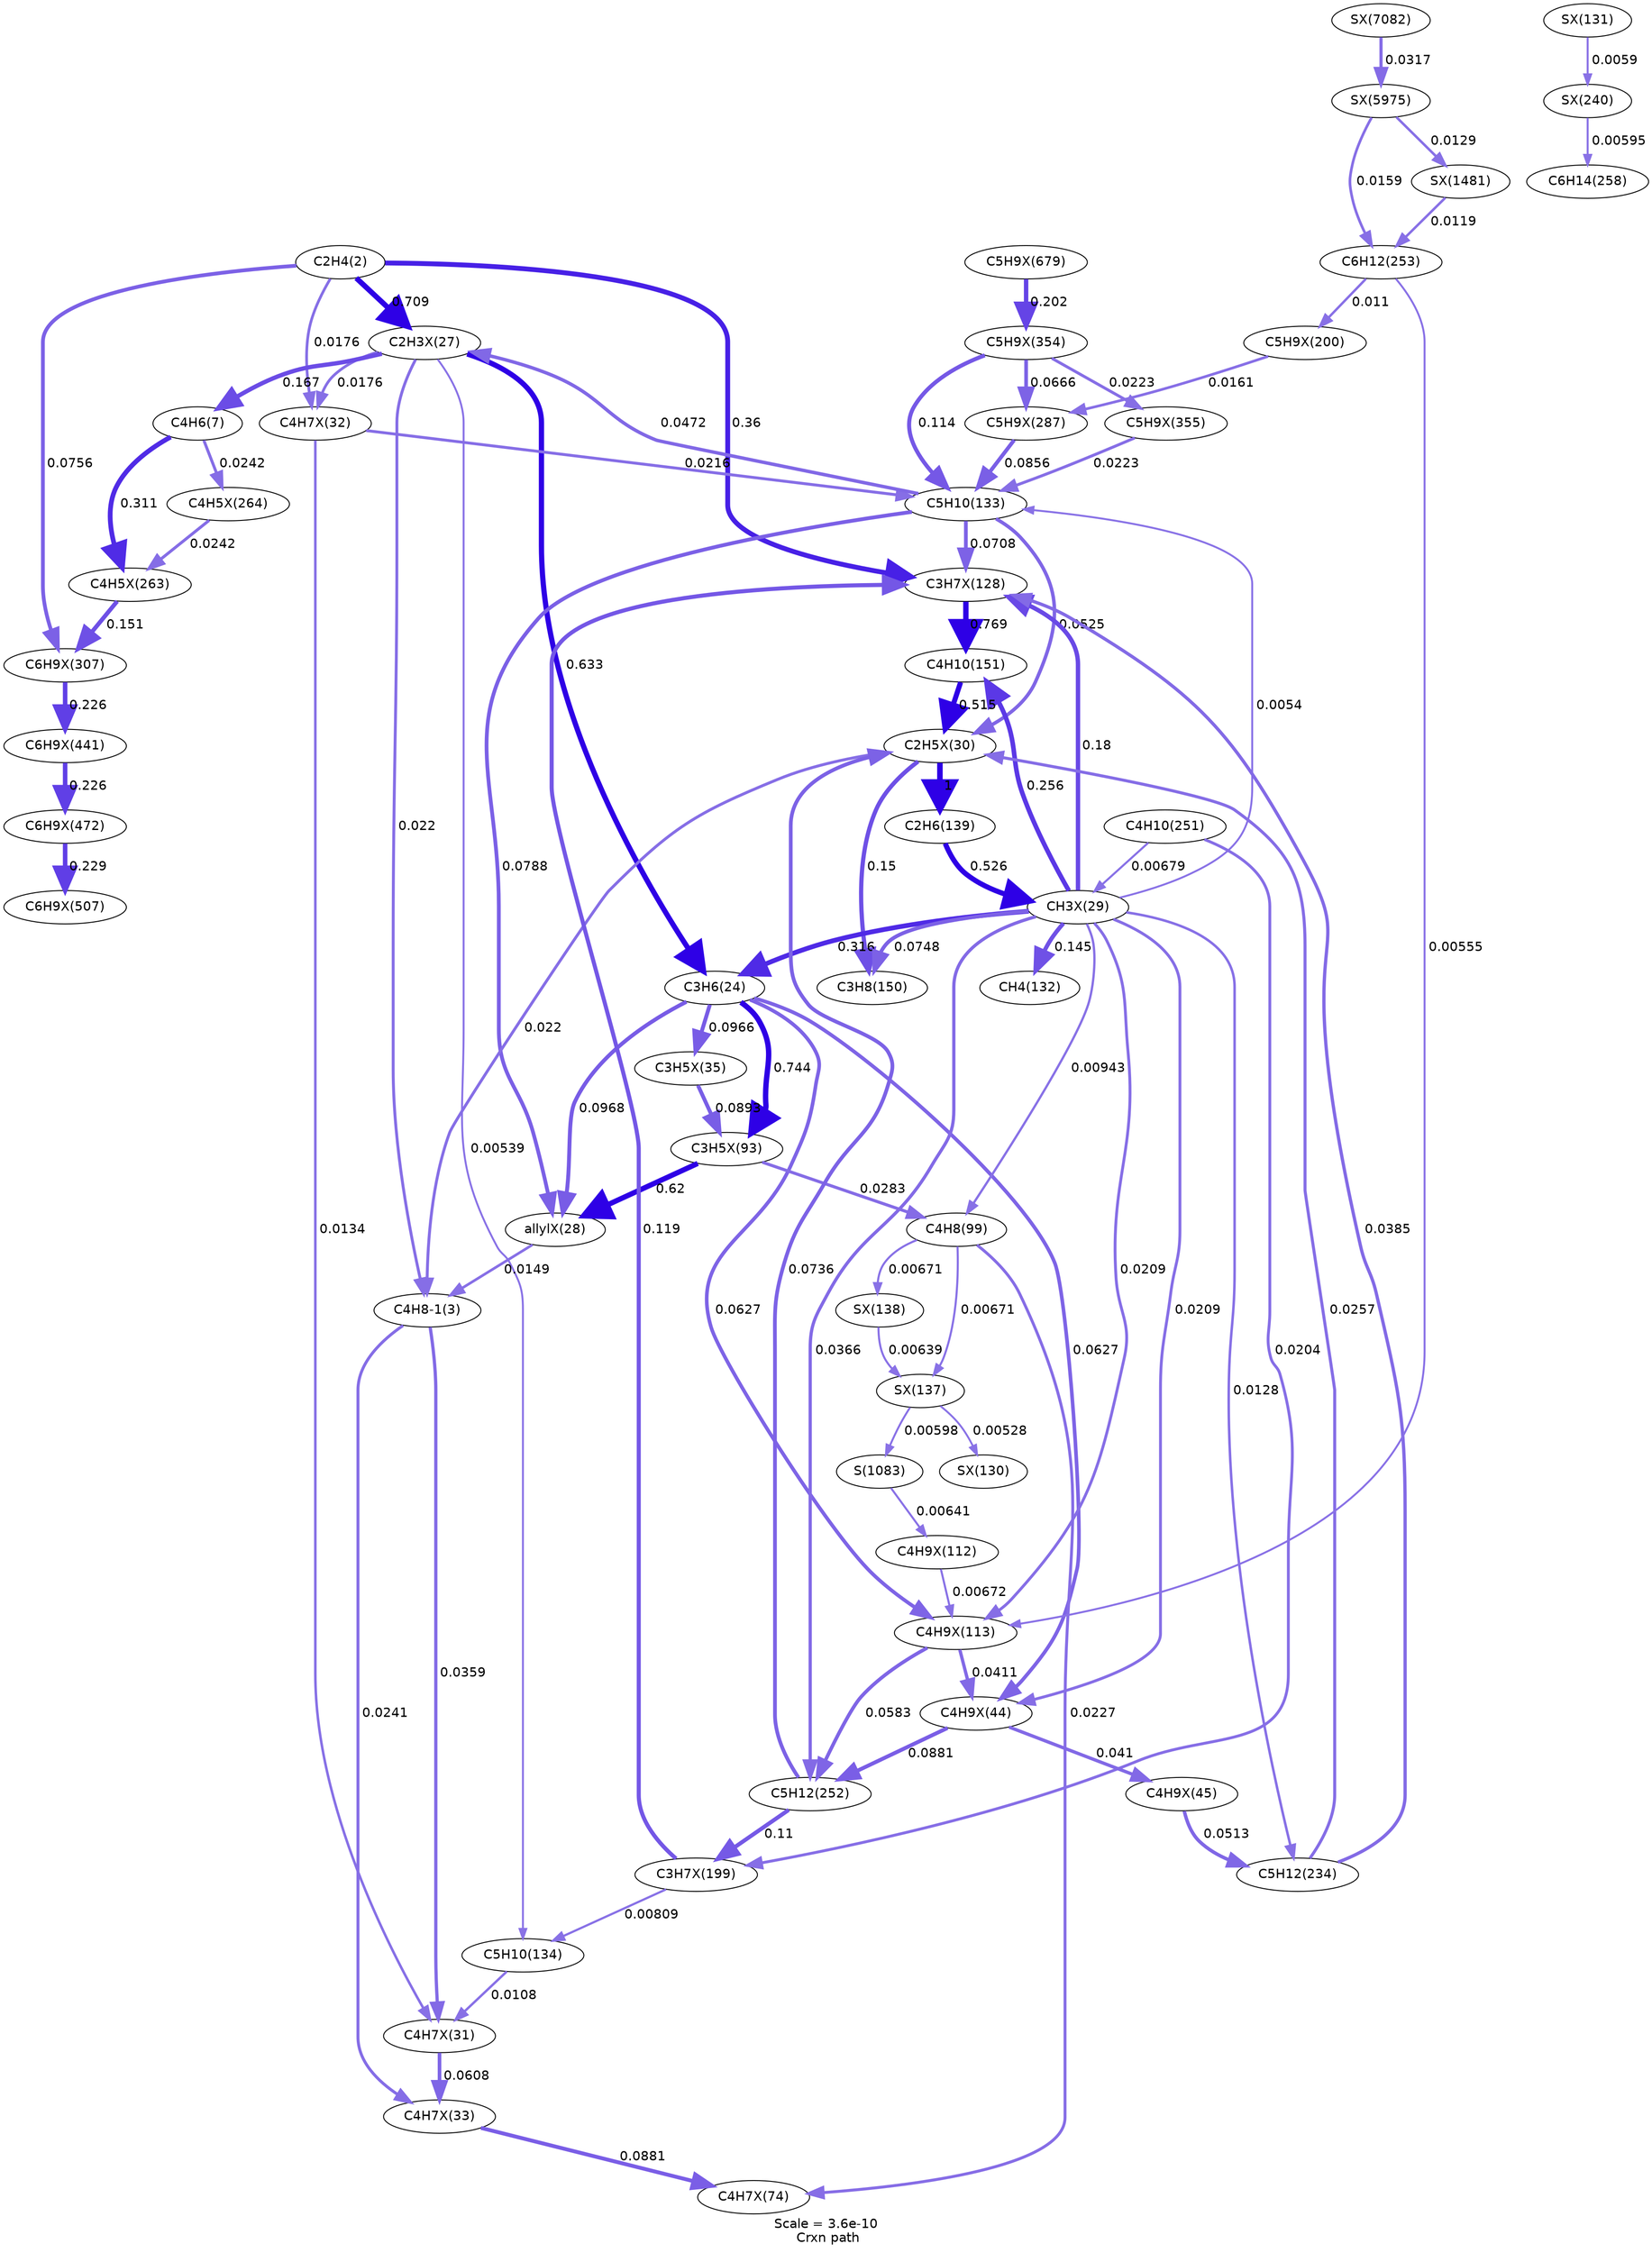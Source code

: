 digraph reaction_paths {
center=1;
s5 -> s108[fontname="Helvetica", style="setlinewidth(5.74)", arrowsize=2.87, color="0.7, 1.21, 0.9"
, label=" 0.709"];
s5 -> s113[fontname="Helvetica", style="setlinewidth(2.95)", arrowsize=1.47, color="0.7, 0.518, 0.9"
, label=" 0.0176"];
s5 -> s128[fontname="Helvetica", style="setlinewidth(5.23)", arrowsize=2.61, color="0.7, 0.86, 0.9"
, label=" 0.36"];
s5 -> s163[fontname="Helvetica", style="setlinewidth(4.05)", arrowsize=2.03, color="0.7, 0.576, 0.9"
, label=" 0.0756"];
s108 -> s6[fontname="Helvetica", style="setlinewidth(3.12)", arrowsize=1.56, color="0.7, 0.522, 0.9"
, label=" 0.022"];
s108 -> s113[fontname="Helvetica", style="setlinewidth(2.95)", arrowsize=1.47, color="0.7, 0.518, 0.9"
, label=" 0.0176"];
s108 -> s9[fontname="Helvetica", style="setlinewidth(5.65)", arrowsize=2.83, color="0.7, 1.13, 0.9"
, label=" 0.633"];
s108 -> s8[fontname="Helvetica", style="setlinewidth(4.65)", arrowsize=2.33, color="0.7, 0.667, 0.9"
, label=" 0.167"];
s13 -> s108[fontname="Helvetica", style="setlinewidth(3.7)", arrowsize=1.85, color="0.7, 0.547, 0.9"
, label=" 0.0472"];
s108 -> s14[fontname="Helvetica", style="setlinewidth(2.06)", arrowsize=1.03, color="0.7, 0.505, 0.9"
, label=" 0.00539"];
s6 -> s112[fontname="Helvetica", style="setlinewidth(3.49)", arrowsize=1.74, color="0.7, 0.536, 0.9"
, label=" 0.0359"];
s6 -> s114[fontname="Helvetica", style="setlinewidth(3.19)", arrowsize=1.59, color="0.7, 0.524, 0.9"
, label=" 0.0241"];
s111 -> s6[fontname="Helvetica", style="setlinewidth(3.12)", arrowsize=1.56, color="0.7, 0.522, 0.9"
, label=" 0.022"];
s109 -> s6[fontname="Helvetica", style="setlinewidth(2.83)", arrowsize=1.41, color="0.7, 0.515, 0.9"
, label=" 0.0149"];
s113 -> s112[fontname="Helvetica", style="setlinewidth(2.74)", arrowsize=1.37, color="0.7, 0.513, 0.9"
, label=" 0.0134"];
s113 -> s13[fontname="Helvetica", style="setlinewidth(3.1)", arrowsize=1.55, color="0.7, 0.522, 0.9"
, label=" 0.0216"];
s112 -> s114[fontname="Helvetica", style="setlinewidth(3.89)", arrowsize=1.94, color="0.7, 0.561, 0.9"
, label=" 0.0608"];
s14 -> s112[fontname="Helvetica", style="setlinewidth(2.58)", arrowsize=1.29, color="0.7, 0.511, 0.9"
, label=" 0.0108"];
s114 -> s123[fontname="Helvetica", style="setlinewidth(4.17)", arrowsize=2.08, color="0.7, 0.588, 0.9"
, label=" 0.0881"];
s11 -> s123[fontname="Helvetica", style="setlinewidth(3.14)", arrowsize=1.57, color="0.7, 0.523, 0.9"
, label=" 0.0227"];
s110 -> s11[fontname="Helvetica", style="setlinewidth(2.48)", arrowsize=1.24, color="0.7, 0.509, 0.9"
, label=" 0.00943"];
s124 -> s11[fontname="Helvetica", style="setlinewidth(3.31)", arrowsize=1.65, color="0.7, 0.528, 0.9"
, label=" 0.0283"];
s11 -> s132[fontname="Helvetica", style="setlinewidth(2.22)", arrowsize=1.11, color="0.7, 0.507, 0.9"
, label=" 0.00671"];
s11 -> s133[fontname="Helvetica", style="setlinewidth(2.22)", arrowsize=1.11, color="0.7, 0.507, 0.9"
, label=" 0.00671"];
s111 -> s15[fontname="Helvetica", style="setlinewidth(6)", arrowsize=3, color="0.7, 1.5, 0.9"
, label=" 1"];
s111 -> s17[fontname="Helvetica", style="setlinewidth(4.57)", arrowsize=2.28, color="0.7, 0.65, 0.9"
, label=" 0.15"];
s18 -> s111[fontname="Helvetica", style="setlinewidth(5.5)", arrowsize=2.75, color="0.7, 1.02, 0.9"
, label=" 0.515"];
s13 -> s111[fontname="Helvetica", style="setlinewidth(3.78)", arrowsize=1.89, color="0.7, 0.553, 0.9"
, label=" 0.0525"];
s20 -> s111[fontname="Helvetica", style="setlinewidth(3.24)", arrowsize=1.62, color="0.7, 0.526, 0.9"
, label=" 0.0257"];
s24 -> s111[fontname="Helvetica", style="setlinewidth(4.03)", arrowsize=2.01, color="0.7, 0.574, 0.9"
, label=" 0.0736"];
s15 -> s110[fontname="Helvetica", style="setlinewidth(5.52)", arrowsize=2.76, color="0.7, 1.03, 0.9"
, label=" 0.526"];
s110 -> s9[fontname="Helvetica", style="setlinewidth(5.13)", arrowsize=2.57, color="0.7, 0.816, 0.9"
, label=" 0.316"];
s110 -> s12[fontname="Helvetica", style="setlinewidth(4.54)", arrowsize=2.27, color="0.7, 0.645, 0.9"
, label=" 0.145"];
s110 -> s128[fontname="Helvetica", style="setlinewidth(4.71)", arrowsize=2.35, color="0.7, 0.68, 0.9"
, label=" 0.18"];
s110 -> s17[fontname="Helvetica", style="setlinewidth(4.04)", arrowsize=2.02, color="0.7, 0.575, 0.9"
, label=" 0.0748"];
s23 -> s110[fontname="Helvetica", style="setlinewidth(2.23)", arrowsize=1.12, color="0.7, 0.507, 0.9"
, label=" 0.00679"];
s110 -> s18[fontname="Helvetica", style="setlinewidth(4.97)", arrowsize=2.49, color="0.7, 0.756, 0.9"
, label=" 0.256"];
s110 -> s13[fontname="Helvetica", style="setlinewidth(2.06)", arrowsize=1.03, color="0.7, 0.505, 0.9"
, label=" 0.0054"];
s110 -> s117[fontname="Helvetica", style="setlinewidth(3.08)", arrowsize=1.54, color="0.7, 0.521, 0.9"
, label=" 0.0209"];
s110 -> s126[fontname="Helvetica", style="setlinewidth(3.08)", arrowsize=1.54, color="0.7, 0.521, 0.9"
, label=" 0.0209"];
s110 -> s20[fontname="Helvetica", style="setlinewidth(2.71)", arrowsize=1.36, color="0.7, 0.513, 0.9"
, label=" 0.0128"];
s110 -> s24[fontname="Helvetica", style="setlinewidth(3.5)", arrowsize=1.75, color="0.7, 0.537, 0.9"
, label=" 0.0366"];
s124 -> s109[fontname="Helvetica", style="setlinewidth(5.64)", arrowsize=2.82, color="0.7, 1.12, 0.9"
, label=" 0.62"];
s9 -> s109[fontname="Helvetica", style="setlinewidth(4.24)", arrowsize=2.12, color="0.7, 0.597, 0.9"
, label=" 0.0968"];
s13 -> s109[fontname="Helvetica", style="setlinewidth(4.08)", arrowsize=2.04, color="0.7, 0.579, 0.9"
, label=" 0.0788"];
s116 -> s124[fontname="Helvetica", style="setlinewidth(4.18)", arrowsize=2.09, color="0.7, 0.589, 0.9"
, label=" 0.0893"];
s9 -> s124[fontname="Helvetica", style="setlinewidth(5.78)", arrowsize=2.89, color="0.7, 1.24, 0.9"
, label=" 0.744"];
s9 -> s116[fontname="Helvetica", style="setlinewidth(4.24)", arrowsize=2.12, color="0.7, 0.597, 0.9"
, label=" 0.0966"];
s9 -> s117[fontname="Helvetica", style="setlinewidth(3.91)", arrowsize=1.95, color="0.7, 0.563, 0.9"
, label=" 0.0627"];
s9 -> s126[fontname="Helvetica", style="setlinewidth(3.91)", arrowsize=1.95, color="0.7, 0.563, 0.9"
, label=" 0.0627"];
s139 -> s128[fontname="Helvetica", style="setlinewidth(4.39)", arrowsize=2.2, color="0.7, 0.619, 0.9"
, label=" 0.119"];
s128 -> s18[fontname="Helvetica", style="setlinewidth(5.8)", arrowsize=2.9, color="0.7, 1.27, 0.9"
, label=" 0.769"];
s13 -> s128[fontname="Helvetica", style="setlinewidth(4)", arrowsize=2, color="0.7, 0.571, 0.9"
, label=" 0.0708"];
s20 -> s128[fontname="Helvetica", style="setlinewidth(3.54)", arrowsize=1.77, color="0.7, 0.539, 0.9"
, label=" 0.0385"];
s23 -> s139[fontname="Helvetica", style="setlinewidth(3.06)", arrowsize=1.53, color="0.7, 0.52, 0.9"
, label=" 0.0204"];
s139 -> s14[fontname="Helvetica", style="setlinewidth(2.36)", arrowsize=1.18, color="0.7, 0.508, 0.9"
, label=" 0.00809"];
s24 -> s139[fontname="Helvetica", style="setlinewidth(4.34)", arrowsize=2.17, color="0.7, 0.61, 0.9"
, label=" 0.11"];
s8 -> s159[fontname="Helvetica", style="setlinewidth(5.12)", arrowsize=2.56, color="0.7, 0.811, 0.9"
, label=" 0.311"];
s8 -> s160[fontname="Helvetica", style="setlinewidth(3.19)", arrowsize=1.6, color="0.7, 0.524, 0.9"
, label=" 0.0242"];
s160 -> s159[fontname="Helvetica", style="setlinewidth(3.19)", arrowsize=1.59, color="0.7, 0.524, 0.9"
, label=" 0.0242"];
s159 -> s163[fontname="Helvetica", style="setlinewidth(4.57)", arrowsize=2.29, color="0.7, 0.651, 0.9"
, label=" 0.151"];
s164 -> s13[fontname="Helvetica", style="setlinewidth(4.36)", arrowsize=2.18, color="0.7, 0.614, 0.9"
, label=" 0.114"];
s161 -> s13[fontname="Helvetica", style="setlinewidth(4.14)", arrowsize=2.07, color="0.7, 0.586, 0.9"
, label=" 0.0856"];
s165 -> s13[fontname="Helvetica", style="setlinewidth(3.13)", arrowsize=1.57, color="0.7, 0.522, 0.9"
, label=" 0.0223"];
s163 -> s176[fontname="Helvetica", style="setlinewidth(4.88)", arrowsize=2.44, color="0.7, 0.726, 0.9"
, label=" 0.226"];
s176 -> s177[fontname="Helvetica", style="setlinewidth(4.88)", arrowsize=2.44, color="0.7, 0.726, 0.9"
, label=" 0.226"];
s177 -> s178[fontname="Helvetica", style="setlinewidth(4.89)", arrowsize=2.44, color="0.7, 0.729, 0.9"
, label=" 0.229"];
s164 -> s161[fontname="Helvetica", style="setlinewidth(3.95)", arrowsize=1.98, color="0.7, 0.567, 0.9"
, label=" 0.0666"];
s164 -> s165[fontname="Helvetica", style="setlinewidth(3.13)", arrowsize=1.56, color="0.7, 0.522, 0.9"
, label=" 0.0223"];
s182 -> s164[fontname="Helvetica", style="setlinewidth(4.79)", arrowsize=2.4, color="0.7, 0.702, 0.9"
, label=" 0.202"];
s140 -> s161[fontname="Helvetica", style="setlinewidth(2.88)", arrowsize=1.44, color="0.7, 0.516, 0.9"
, label=" 0.0161"];
s25 -> s140[fontname="Helvetica", style="setlinewidth(2.59)", arrowsize=1.3, color="0.7, 0.511, 0.9"
, label=" 0.011"];
s151 -> s26[fontname="Helvetica", style="setlinewidth(2.13)", arrowsize=1.07, color="0.7, 0.506, 0.9"
, label=" 0.00595"];
s132 -> s130[fontname="Helvetica", style="setlinewidth(2.04)", arrowsize=1.02, color="0.7, 0.505, 0.9"
, label=" 0.00528"];
s133 -> s132[fontname="Helvetica", style="setlinewidth(2.19)", arrowsize=1.09, color="0.7, 0.506, 0.9"
, label=" 0.00639"];
s132 -> s50[fontname="Helvetica", style="setlinewidth(2.13)", arrowsize=1.07, color="0.7, 0.506, 0.9"
, label=" 0.00598"];
s131 -> s151[fontname="Helvetica", style="setlinewidth(2.12)", arrowsize=1.06, color="0.7, 0.506, 0.9"
, label=" 0.0059"];
s50 -> s125[fontname="Helvetica", style="setlinewidth(2.19)", arrowsize=1.09, color="0.7, 0.506, 0.9"
, label=" 0.00641"];
s117 -> s118[fontname="Helvetica", style="setlinewidth(3.59)", arrowsize=1.79, color="0.7, 0.541, 0.9"
, label=" 0.041"];
s126 -> s117[fontname="Helvetica", style="setlinewidth(3.59)", arrowsize=1.8, color="0.7, 0.541, 0.9"
, label=" 0.0411"];
s117 -> s24[fontname="Helvetica", style="setlinewidth(4.17)", arrowsize=2.08, color="0.7, 0.588, 0.9"
, label=" 0.0881"];
s118 -> s20[fontname="Helvetica", style="setlinewidth(3.76)", arrowsize=1.88, color="0.7, 0.551, 0.9"
, label=" 0.0513"];
s125 -> s126[fontname="Helvetica", style="setlinewidth(2.22)", arrowsize=1.11, color="0.7, 0.507, 0.9"
, label=" 0.00672"];
s126 -> s24[fontname="Helvetica", style="setlinewidth(3.85)", arrowsize=1.93, color="0.7, 0.558, 0.9"
, label=" 0.0583"];
s25 -> s126[fontname="Helvetica", style="setlinewidth(2.08)", arrowsize=1.04, color="0.7, 0.506, 0.9"
, label=" 0.00555"];
s227 -> s25[fontname="Helvetica", style="setlinewidth(2.66)", arrowsize=1.33, color="0.7, 0.512, 0.9"
, label=" 0.0119"];
s299 -> s25[fontname="Helvetica", style="setlinewidth(2.87)", arrowsize=1.44, color="0.7, 0.516, 0.9"
, label=" 0.0159"];
s299 -> s227[fontname="Helvetica", style="setlinewidth(2.71)", arrowsize=1.36, color="0.7, 0.513, 0.9"
, label=" 0.0129"];
s306 -> s299[fontname="Helvetica", style="setlinewidth(3.4)", arrowsize=1.7, color="0.7, 0.532, 0.9"
, label=" 0.0317"];
s5 [ fontname="Helvetica", label="C2H4(2)"];
s6 [ fontname="Helvetica", label="C4H8-1(3)"];
s8 [ fontname="Helvetica", label="C4H6(7)"];
s9 [ fontname="Helvetica", label="C3H6(24)"];
s11 [ fontname="Helvetica", label="C4H8(99)"];
s12 [ fontname="Helvetica", label="CH4(132)"];
s13 [ fontname="Helvetica", label="C5H10(133)"];
s14 [ fontname="Helvetica", label="C5H10(134)"];
s15 [ fontname="Helvetica", label="C2H6(139)"];
s17 [ fontname="Helvetica", label="C3H8(150)"];
s18 [ fontname="Helvetica", label="C4H10(151)"];
s20 [ fontname="Helvetica", label="C5H12(234)"];
s23 [ fontname="Helvetica", label="C4H10(251)"];
s24 [ fontname="Helvetica", label="C5H12(252)"];
s25 [ fontname="Helvetica", label="C6H12(253)"];
s26 [ fontname="Helvetica", label="C6H14(258)"];
s50 [ fontname="Helvetica", label="S(1083)"];
s108 [ fontname="Helvetica", label="C2H3X(27)"];
s109 [ fontname="Helvetica", label="allylX(28)"];
s110 [ fontname="Helvetica", label="CH3X(29)"];
s111 [ fontname="Helvetica", label="C2H5X(30)"];
s112 [ fontname="Helvetica", label="C4H7X(31)"];
s113 [ fontname="Helvetica", label="C4H7X(32)"];
s114 [ fontname="Helvetica", label="C4H7X(33)"];
s116 [ fontname="Helvetica", label="C3H5X(35)"];
s117 [ fontname="Helvetica", label="C4H9X(44)"];
s118 [ fontname="Helvetica", label="C4H9X(45)"];
s123 [ fontname="Helvetica", label="C4H7X(74)"];
s124 [ fontname="Helvetica", label="C3H5X(93)"];
s125 [ fontname="Helvetica", label="C4H9X(112)"];
s126 [ fontname="Helvetica", label="C4H9X(113)"];
s128 [ fontname="Helvetica", label="C3H7X(128)"];
s130 [ fontname="Helvetica", label="SX(130)"];
s131 [ fontname="Helvetica", label="SX(131)"];
s132 [ fontname="Helvetica", label="SX(137)"];
s133 [ fontname="Helvetica", label="SX(138)"];
s139 [ fontname="Helvetica", label="C3H7X(199)"];
s140 [ fontname="Helvetica", label="C5H9X(200)"];
s151 [ fontname="Helvetica", label="SX(240)"];
s159 [ fontname="Helvetica", label="C4H5X(263)"];
s160 [ fontname="Helvetica", label="C4H5X(264)"];
s161 [ fontname="Helvetica", label="C5H9X(287)"];
s163 [ fontname="Helvetica", label="C6H9X(307)"];
s164 [ fontname="Helvetica", label="C5H9X(354)"];
s165 [ fontname="Helvetica", label="C5H9X(355)"];
s176 [ fontname="Helvetica", label="C6H9X(441)"];
s177 [ fontname="Helvetica", label="C6H9X(472)"];
s178 [ fontname="Helvetica", label="C6H9X(507)"];
s182 [ fontname="Helvetica", label="C5H9X(679)"];
s227 [ fontname="Helvetica", label="SX(1481)"];
s299 [ fontname="Helvetica", label="SX(5975)"];
s306 [ fontname="Helvetica", label="SX(7082)"];
 label = "Scale = 3.6e-10\l Crxn path";
 fontname = "Helvetica";
}
